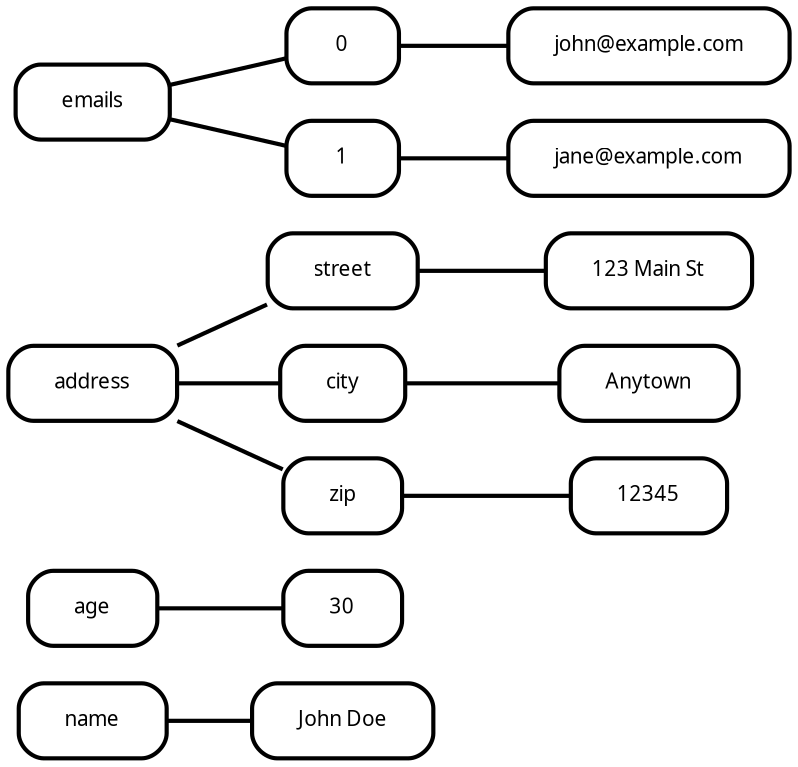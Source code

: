 digraph  {
rankdir=LR;
name [fillcolor="#fafafa", fontname="Fira Mono", fontsize=10, label=name, margin="0.3,0.1", penwidth="2.0", shape=box, style=rounded];
"name__John Doe" [fillcolor="#fafafa", fontname="Fira Mono", fontsize=10, label="John Doe", margin="0.3,0.1", penwidth="2.0", shape=box, style=rounded];
age [fillcolor="#fafafa", fontname="Fira Mono", fontsize=10, label=age, margin="0.3,0.1", penwidth="2.0", shape=box, style=rounded];
age__30 [fillcolor="#fafafa", fontname="Fira Mono", fontsize=10, label=30, margin="0.3,0.1", penwidth="2.0", shape=box, style=rounded];
address [fillcolor="#fafafa", fontname="Fira Mono", fontsize=10, label=address, margin="0.3,0.1", penwidth="2.0", shape=box, style=rounded];
emails [fillcolor="#fafafa", fontname="Fira Mono", fontsize=10, label=emails, margin="0.3,0.1", penwidth="2.0", shape=box, style=rounded];
address__street [fillcolor="#fafafa", fontname="Fira Mono", fontsize=10, label=street, margin="0.3,0.1", penwidth="2.0", shape=box, style=rounded];
"address__street__123 Main St" [fillcolor="#fafafa", fontname="Fira Mono", fontsize=10, label="123 Main St", margin="0.3,0.1", penwidth="2.0", shape=box, style=rounded];
address__city [fillcolor="#fafafa", fontname="Fira Mono", fontsize=10, label=city, margin="0.3,0.1", penwidth="2.0", shape=box, style=rounded];
address__city__Anytown [fillcolor="#fafafa", fontname="Fira Mono", fontsize=10, label=Anytown, margin="0.3,0.1", penwidth="2.0", shape=box, style=rounded];
address__zip [fillcolor="#fafafa", fontname="Fira Mono", fontsize=10, label=zip, margin="0.3,0.1", penwidth="2.0", shape=box, style=rounded];
address__zip__12345 [fillcolor="#fafafa", fontname="Fira Mono", fontsize=10, label=12345, margin="0.3,0.1", penwidth="2.0", shape=box, style=rounded];
emails__0 [fillcolor="#fafafa", fontname="Fira Mono", fontsize=10, label=0, margin="0.3,0.1", penwidth="2.0", shape=box, style=rounded];
"emails__0__john@example.com" [fillcolor="#fafafa", fontname="Fira Mono", fontsize=10, label="john@example.com", margin="0.3,0.1", penwidth="2.0", shape=box, style=rounded];
emails__1 [fillcolor="#fafafa", fontname="Fira Mono", fontsize=10, label=1, margin="0.3,0.1", penwidth="2.0", shape=box, style=rounded];
"emails__1__jane@example.com" [fillcolor="#fafafa", fontname="Fira Mono", fontsize=10, label="jane@example.com", margin="0.3,0.1", penwidth="2.0", shape=box, style=rounded];
name -> "name__John Doe"  [arrowhead=none, key=0, penwidth="2.0"];
age -> age__30  [arrowhead=none, key=0, penwidth="2.0"];
address -> address__street  [arrowhead=none, key=0, penwidth="2.0"];
address -> address__city  [arrowhead=none, key=0, penwidth="2.0"];
address -> address__zip  [arrowhead=none, key=0, penwidth="2.0"];
emails -> emails__0  [arrowhead=none, key=0, penwidth="2.0"];
emails -> emails__1  [arrowhead=none, key=0, penwidth="2.0"];
address__street -> "address__street__123 Main St"  [arrowhead=none, key=0, penwidth="2.0"];
address__city -> address__city__Anytown  [arrowhead=none, key=0, penwidth="2.0"];
address__zip -> address__zip__12345  [arrowhead=none, key=0, penwidth="2.0"];
emails__0 -> "emails__0__john@example.com"  [arrowhead=none, key=0, penwidth="2.0"];
emails__1 -> "emails__1__jane@example.com"  [arrowhead=none, key=0, penwidth="2.0"];
}
